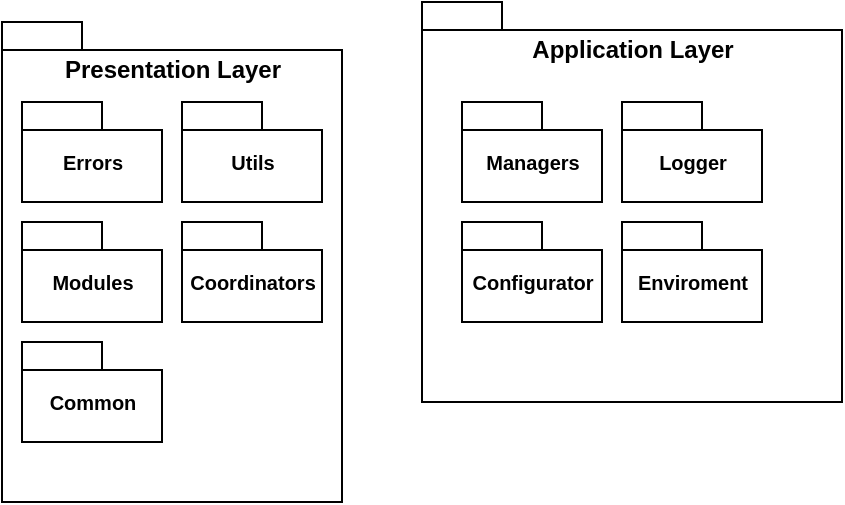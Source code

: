 <mxfile version="13.5.3" type="github" pages="2">
  <diagram id="NpTB6iebM1gEKICk_4uf" name="Layers">
    <mxGraphModel dx="1123" dy="747" grid="1" gridSize="10" guides="1" tooltips="1" connect="1" arrows="1" fold="1" page="1" pageScale="1" pageWidth="1600" pageHeight="1200" math="1" shadow="0">
      <root>
        <mxCell id="0" />
        <mxCell id="1" style="" parent="0" />
        <mxCell id="jDUbfOW1Vs5yL3JEmUPx-19" value="" style="group" parent="1" vertex="1" connectable="0">
          <mxGeometry x="60" y="70" width="170" height="240" as="geometry" />
        </mxCell>
        <mxCell id="jDUbfOW1Vs5yL3JEmUPx-4" value="Presentation Layer" style="shape=folder;fontStyle=1;spacingTop=10;tabWidth=40;tabHeight=14;tabPosition=left;html=1;verticalAlign=top;" parent="jDUbfOW1Vs5yL3JEmUPx-19" vertex="1">
          <mxGeometry width="170" height="240" as="geometry" />
        </mxCell>
        <mxCell id="jDUbfOW1Vs5yL3JEmUPx-3" value="Errors" style="shape=folder;fontStyle=1;spacingTop=10;tabWidth=40;tabHeight=14;tabPosition=left;html=1;fontSize=10;" parent="jDUbfOW1Vs5yL3JEmUPx-19" vertex="1">
          <mxGeometry x="10" y="40" width="70" height="50" as="geometry" />
        </mxCell>
        <mxCell id="jDUbfOW1Vs5yL3JEmUPx-13" value="Utils" style="shape=folder;fontStyle=1;spacingTop=10;tabWidth=40;tabHeight=14;tabPosition=left;html=1;fontSize=10;" parent="jDUbfOW1Vs5yL3JEmUPx-19" vertex="1">
          <mxGeometry x="90" y="40" width="70" height="50" as="geometry" />
        </mxCell>
        <mxCell id="jDUbfOW1Vs5yL3JEmUPx-14" value="Coordinators" style="shape=folder;fontStyle=1;spacingTop=10;tabWidth=40;tabHeight=14;tabPosition=left;html=1;fontSize=10;" parent="jDUbfOW1Vs5yL3JEmUPx-19" vertex="1">
          <mxGeometry x="90" y="100" width="70" height="50" as="geometry" />
        </mxCell>
        <mxCell id="jDUbfOW1Vs5yL3JEmUPx-15" value="Modules" style="shape=folder;fontStyle=1;spacingTop=10;tabWidth=40;tabHeight=14;tabPosition=left;html=1;fontSize=10;" parent="jDUbfOW1Vs5yL3JEmUPx-19" vertex="1">
          <mxGeometry x="10" y="100" width="70" height="50" as="geometry" />
        </mxCell>
        <mxCell id="jDUbfOW1Vs5yL3JEmUPx-16" value="Common" style="shape=folder;fontStyle=1;spacingTop=10;tabWidth=40;tabHeight=14;tabPosition=left;html=1;fontSize=10;" parent="jDUbfOW1Vs5yL3JEmUPx-19" vertex="1">
          <mxGeometry x="10" y="160" width="70" height="50" as="geometry" />
        </mxCell>
        <mxCell id="zWyRx8mGb65Ql8YYzjA7-1" value="" style="group" vertex="1" connectable="0" parent="1">
          <mxGeometry x="270" y="60" width="210" height="200" as="geometry" />
        </mxCell>
        <mxCell id="jDUbfOW1Vs5yL3JEmUPx-5" value="Application Layer" style="shape=folder;fontStyle=1;spacingTop=10;tabWidth=40;tabHeight=14;tabPosition=left;html=1;verticalAlign=top;" parent="zWyRx8mGb65Ql8YYzjA7-1" vertex="1">
          <mxGeometry width="210" height="200" as="geometry" />
        </mxCell>
        <object label="Managers" id="jDUbfOW1Vs5yL3JEmUPx-6">
          <mxCell style="shape=folder;fontStyle=1;spacingTop=10;tabWidth=40;tabHeight=14;tabPosition=left;html=1;fontSize=10;" parent="zWyRx8mGb65Ql8YYzjA7-1" vertex="1">
            <mxGeometry x="20" y="50" width="70" height="50" as="geometry" />
          </mxCell>
        </object>
        <mxCell id="jDUbfOW1Vs5yL3JEmUPx-8" value="Logger" style="shape=folder;fontStyle=1;spacingTop=10;tabWidth=40;tabHeight=14;tabPosition=left;html=1;fontSize=10;" parent="zWyRx8mGb65Ql8YYzjA7-1" vertex="1">
          <mxGeometry x="100" y="50" width="70" height="50" as="geometry" />
        </mxCell>
        <mxCell id="jDUbfOW1Vs5yL3JEmUPx-10" value="Enviroment" style="shape=folder;fontStyle=1;spacingTop=10;tabWidth=40;tabHeight=14;tabPosition=left;html=1;fontSize=10;" parent="zWyRx8mGb65Ql8YYzjA7-1" vertex="1">
          <mxGeometry x="100" y="110" width="70" height="50" as="geometry" />
        </mxCell>
        <mxCell id="jDUbfOW1Vs5yL3JEmUPx-11" value="Configurator" style="shape=folder;fontStyle=1;spacingTop=10;tabWidth=40;tabHeight=14;tabPosition=left;html=1;fontSize=10;" parent="zWyRx8mGb65Ql8YYzjA7-1" vertex="1">
          <mxGeometry x="20" y="110" width="70" height="50" as="geometry" />
        </mxCell>
      </root>
    </mxGraphModel>
  </diagram>
  <diagram id="PJrnMaEzaDbJfa9p-2CP" name="Page-2">
    <mxGraphModel dx="786" dy="523" grid="1" gridSize="10" guides="1" tooltips="1" connect="1" arrows="1" fold="1" page="1" pageScale="1" pageWidth="1600" pageHeight="1200" math="0" shadow="0">
      <root>
        <mxCell id="OQwy3TBt10_PDh8Vdh6v-0" />
        <mxCell id="OQwy3TBt10_PDh8Vdh6v-1" parent="OQwy3TBt10_PDh8Vdh6v-0" />
        <mxCell id="OQwy3TBt10_PDh8Vdh6v-2" value="Coordinators" style="shape=folder;fontStyle=1;spacingTop=10;tabWidth=40;tabHeight=14;tabPosition=left;html=1;verticalAlign=top;" vertex="1" parent="OQwy3TBt10_PDh8Vdh6v-1">
          <mxGeometry x="100" y="110" width="210" height="180" as="geometry" />
        </mxCell>
      </root>
    </mxGraphModel>
  </diagram>
</mxfile>
